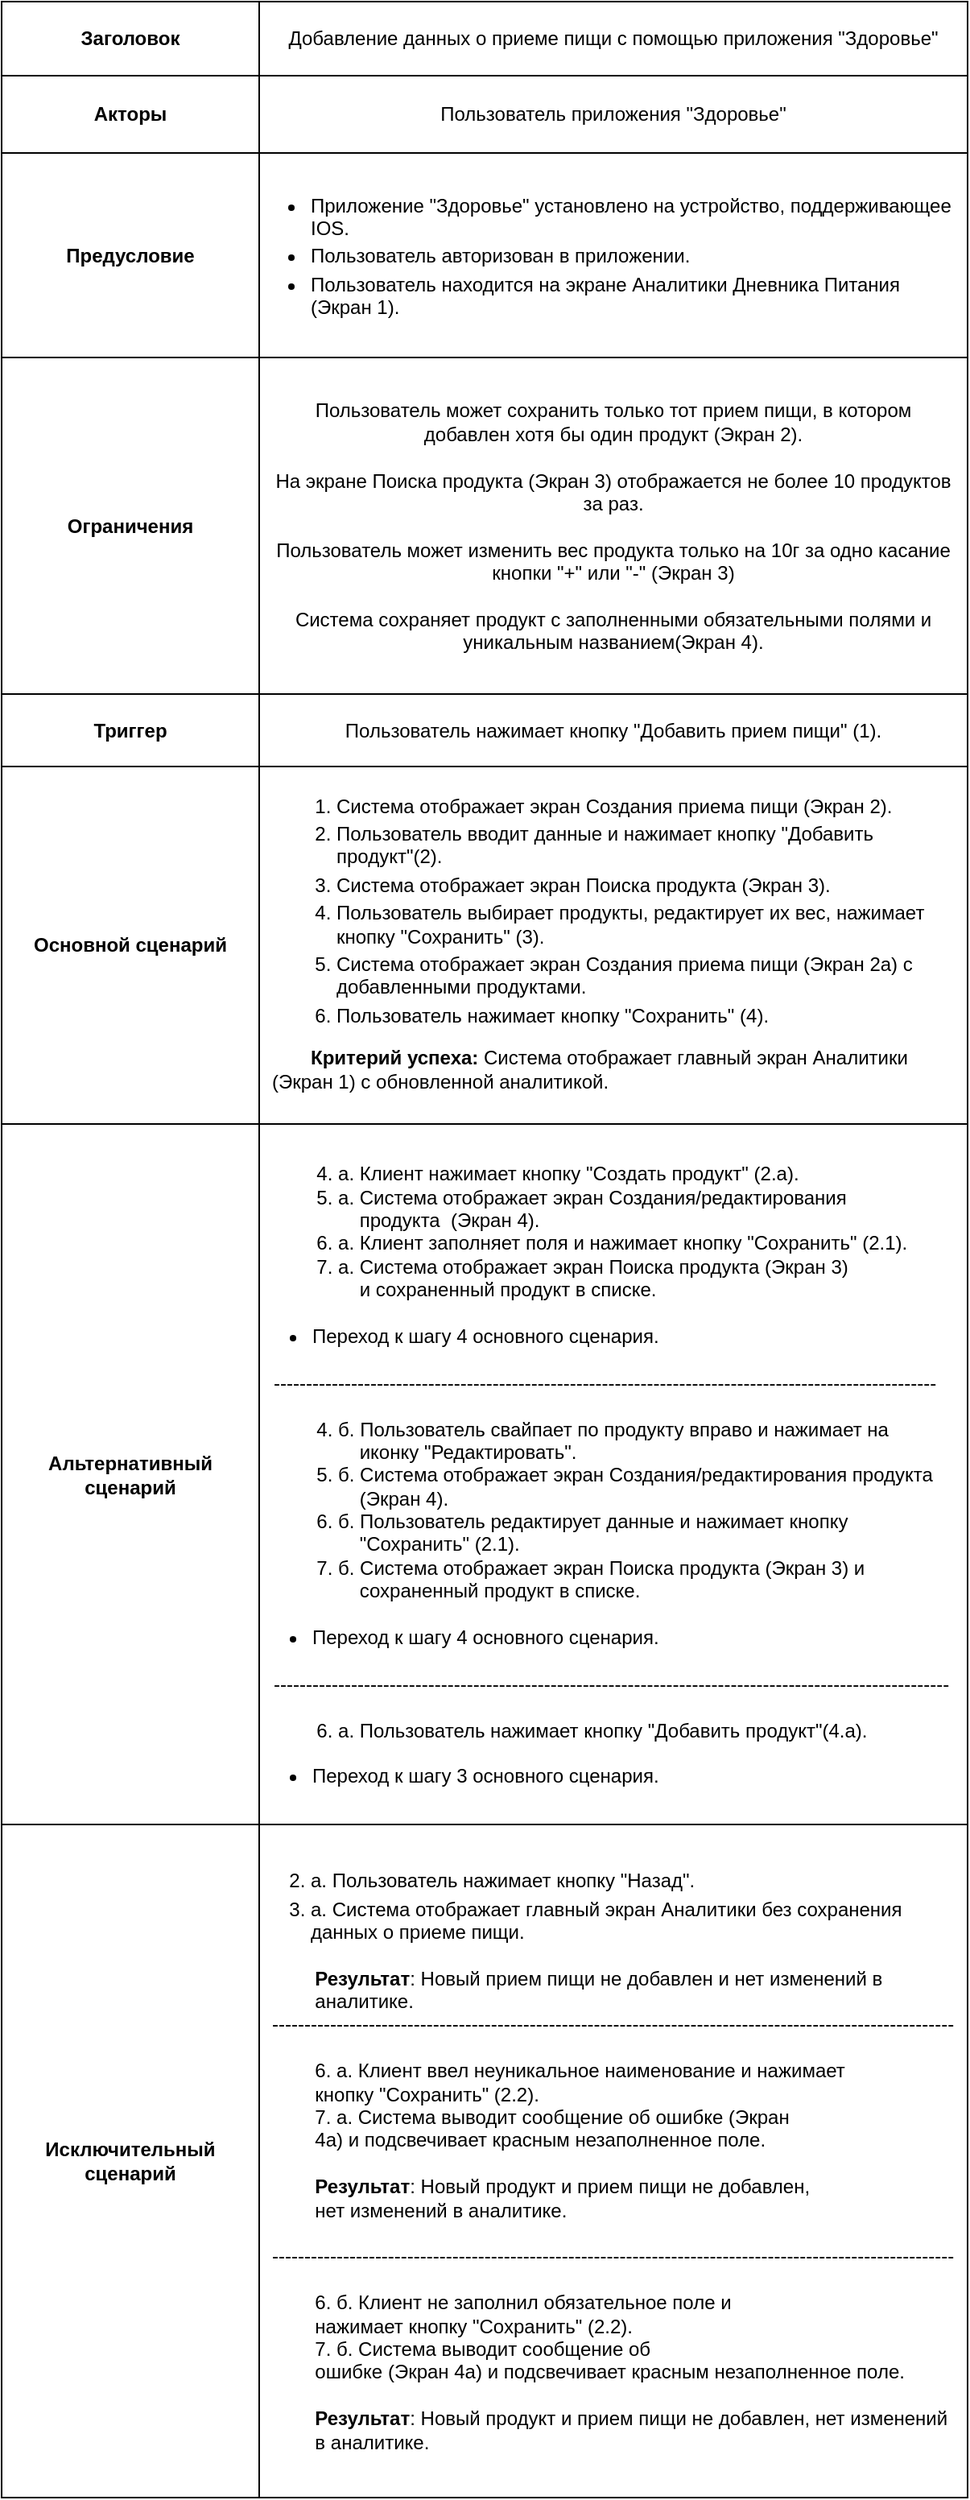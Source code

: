 <mxfile version="24.8.3">
  <diagram id="iSdH8Bf3Pxa846-qju2B" name="Шаблон">
    <mxGraphModel dx="1434" dy="756" grid="1" gridSize="10" guides="1" tooltips="1" connect="1" arrows="1" fold="1" page="1" pageScale="1" pageWidth="1169" pageHeight="827" math="0" shadow="0">
      <root>
        <mxCell id="0" />
        <mxCell id="1" parent="0" />
        <mxCell id="5DFN9uElky3kn-lGwo1o-1" value="" style="shape=table;startSize=0;container=1;collapsible=0;childLayout=tableLayout;pointerEvents=1;strokeColor=inherit;align=center;verticalAlign=middle;spacingLeft=7;spacingRight=7;fontFamily=Helvetica;fontSize=12;fontColor=default;fillColor=none;" parent="1" vertex="1">
          <mxGeometry x="80" y="90" width="600" height="1550" as="geometry" />
        </mxCell>
        <mxCell id="5DFN9uElky3kn-lGwo1o-6" value="" style="shape=tableRow;horizontal=0;startSize=0;swimlaneHead=0;swimlaneBody=0;strokeColor=inherit;top=0;left=0;bottom=0;right=0;collapsible=0;dropTarget=0;fillColor=none;points=[[0,0.5],[1,0.5]];portConstraint=eastwest;pointerEvents=1;align=center;verticalAlign=middle;spacingLeft=7;spacingRight=7;fontFamily=Helvetica;fontSize=12;fontColor=default;" parent="5DFN9uElky3kn-lGwo1o-1" vertex="1">
          <mxGeometry width="600" height="46" as="geometry" />
        </mxCell>
        <mxCell id="5DFN9uElky3kn-lGwo1o-7" value="&lt;b&gt;Заголовок&lt;/b&gt;" style="shape=partialRectangle;html=1;whiteSpace=wrap;connectable=0;strokeColor=inherit;overflow=hidden;fillColor=none;top=0;left=0;bottom=0;right=0;pointerEvents=1;align=center;verticalAlign=middle;spacingLeft=7;spacingRight=7;fontFamily=Helvetica;fontSize=12;fontColor=default;" parent="5DFN9uElky3kn-lGwo1o-6" vertex="1">
          <mxGeometry width="160" height="46" as="geometry">
            <mxRectangle width="160" height="46" as="alternateBounds" />
          </mxGeometry>
        </mxCell>
        <mxCell id="5DFN9uElky3kn-lGwo1o-9" value="&lt;span style=&quot;text-align: start;&quot;&gt;&lt;font style=&quot;font-size: 12px;&quot; face=&quot;Helvetica&quot;&gt;Добавление данных о приеме пищи с помощью приложения &quot;Здоровье&quot;&lt;/font&gt;&lt;/span&gt;" style="shape=partialRectangle;html=1;whiteSpace=wrap;connectable=0;strokeColor=inherit;overflow=hidden;fillColor=none;top=0;left=0;bottom=0;right=0;pointerEvents=1;spacingLeft=7;spacingRight=7;align=center;verticalAlign=middle;fontFamily=Helvetica;fontSize=12;fontColor=default;" parent="5DFN9uElky3kn-lGwo1o-6" vertex="1">
          <mxGeometry x="160" width="440" height="46" as="geometry">
            <mxRectangle width="440" height="46" as="alternateBounds" />
          </mxGeometry>
        </mxCell>
        <mxCell id="5DFN9uElky3kn-lGwo1o-10" value="" style="shape=tableRow;horizontal=0;startSize=0;swimlaneHead=0;swimlaneBody=0;strokeColor=inherit;top=0;left=0;bottom=0;right=0;collapsible=0;dropTarget=0;fillColor=none;points=[[0,0.5],[1,0.5]];portConstraint=eastwest;pointerEvents=1;align=center;verticalAlign=middle;spacingLeft=7;spacingRight=7;fontFamily=Helvetica;fontSize=12;fontColor=default;" parent="5DFN9uElky3kn-lGwo1o-1" vertex="1">
          <mxGeometry y="46" width="600" height="48" as="geometry" />
        </mxCell>
        <mxCell id="5DFN9uElky3kn-lGwo1o-11" value="&lt;b&gt;Акторы&lt;/b&gt;" style="shape=partialRectangle;html=1;whiteSpace=wrap;connectable=0;strokeColor=inherit;overflow=hidden;fillColor=none;top=0;left=0;bottom=0;right=0;pointerEvents=1;align=center;verticalAlign=middle;spacingLeft=7;spacingRight=7;fontFamily=Helvetica;fontSize=12;fontColor=default;" parent="5DFN9uElky3kn-lGwo1o-10" vertex="1">
          <mxGeometry width="160" height="48" as="geometry">
            <mxRectangle width="160" height="48" as="alternateBounds" />
          </mxGeometry>
        </mxCell>
        <mxCell id="5DFN9uElky3kn-lGwo1o-13" value="&lt;span style=&quot;text-align: start;&quot;&gt;&lt;font face=&quot;Helvetica&quot; style=&quot;font-size: 12px;&quot;&gt;Пользователь приложения &quot;Здоровье&quot;&lt;/font&gt;&lt;/span&gt;" style="shape=partialRectangle;html=1;whiteSpace=wrap;connectable=0;strokeColor=inherit;overflow=hidden;fillColor=none;top=0;left=0;bottom=0;right=0;pointerEvents=1;spacingLeft=7;spacingRight=7;align=center;verticalAlign=middle;fontFamily=Helvetica;fontSize=12;fontColor=default;" parent="5DFN9uElky3kn-lGwo1o-10" vertex="1">
          <mxGeometry x="160" width="440" height="48" as="geometry">
            <mxRectangle width="440" height="48" as="alternateBounds" />
          </mxGeometry>
        </mxCell>
        <mxCell id="5DFN9uElky3kn-lGwo1o-14" value="" style="shape=tableRow;horizontal=0;startSize=0;swimlaneHead=0;swimlaneBody=0;strokeColor=inherit;top=0;left=0;bottom=0;right=0;collapsible=0;dropTarget=0;fillColor=none;points=[[0,0.5],[1,0.5]];portConstraint=eastwest;pointerEvents=1;align=center;verticalAlign=middle;spacingLeft=7;spacingRight=7;fontFamily=Helvetica;fontSize=12;fontColor=default;" parent="5DFN9uElky3kn-lGwo1o-1" vertex="1">
          <mxGeometry y="94" width="600" height="127" as="geometry" />
        </mxCell>
        <mxCell id="5DFN9uElky3kn-lGwo1o-15" value="&lt;b&gt;Предусловие&lt;/b&gt;" style="shape=partialRectangle;html=1;whiteSpace=wrap;connectable=0;strokeColor=inherit;overflow=hidden;fillColor=none;top=0;left=0;bottom=0;right=0;pointerEvents=1;align=center;verticalAlign=middle;spacingLeft=7;spacingRight=7;fontFamily=Helvetica;fontSize=12;fontColor=default;" parent="5DFN9uElky3kn-lGwo1o-14" vertex="1">
          <mxGeometry width="160" height="127" as="geometry">
            <mxRectangle width="160" height="127" as="alternateBounds" />
          </mxGeometry>
        </mxCell>
        <mxCell id="5DFN9uElky3kn-lGwo1o-17" value="&lt;ul style=&quot;box-sizing: border-box; padding-left: 2em; margin-top: 0px; margin-bottom: var(--base-size-16); text-align: start;&quot; dir=&quot;auto&quot;&gt;&lt;li style=&quot;box-sizing: border-box;&quot;&gt;&lt;font style=&quot;font-size: 12px;&quot; face=&quot;Helvetica&quot;&gt;Приложение &quot;Здоровье&quot; установлено на устройство, поддерживающее IOS.&lt;/font&gt;&lt;/li&gt;&lt;li style=&quot;box-sizing: border-box; margin-top: 0.25em;&quot;&gt;&lt;font style=&quot;font-size: 12px;&quot;&gt;Пользователь авторизован в приложении.&lt;/font&gt;&lt;/li&gt;&lt;li style=&quot;box-sizing: border-box; margin-top: 0.25em;&quot;&gt;&lt;font face=&quot;Helvetica&quot; style=&quot;font-size: 12px;&quot;&gt;Пользователь находится на экране Аналитики Дневника Питания (Экран 1).&lt;/font&gt;&lt;/li&gt;&lt;/ul&gt;" style="shape=partialRectangle;html=1;whiteSpace=wrap;connectable=0;strokeColor=inherit;overflow=hidden;fillColor=none;top=0;left=0;bottom=0;right=0;pointerEvents=1;spacingLeft=7;spacingRight=7;align=center;verticalAlign=middle;fontFamily=Helvetica;fontSize=12;fontColor=default;" parent="5DFN9uElky3kn-lGwo1o-14" vertex="1">
          <mxGeometry x="160" width="440" height="127" as="geometry">
            <mxRectangle width="440" height="127" as="alternateBounds" />
          </mxGeometry>
        </mxCell>
        <mxCell id="5DFN9uElky3kn-lGwo1o-18" value="" style="shape=tableRow;horizontal=0;startSize=0;swimlaneHead=0;swimlaneBody=0;strokeColor=inherit;top=0;left=0;bottom=0;right=0;collapsible=0;dropTarget=0;fillColor=none;points=[[0,0.5],[1,0.5]];portConstraint=eastwest;pointerEvents=1;align=center;verticalAlign=middle;spacingLeft=7;spacingRight=7;fontFamily=Helvetica;fontSize=12;fontColor=default;" parent="5DFN9uElky3kn-lGwo1o-1" vertex="1">
          <mxGeometry y="221" width="600" height="209" as="geometry" />
        </mxCell>
        <mxCell id="5DFN9uElky3kn-lGwo1o-19" value="&lt;b&gt;Ограничения&lt;/b&gt;" style="shape=partialRectangle;html=1;whiteSpace=wrap;connectable=0;strokeColor=inherit;overflow=hidden;fillColor=none;top=0;left=0;bottom=0;right=0;pointerEvents=1;align=center;verticalAlign=middle;spacingLeft=7;spacingRight=7;fontFamily=Helvetica;fontSize=12;fontColor=default;" parent="5DFN9uElky3kn-lGwo1o-18" vertex="1">
          <mxGeometry width="160" height="209" as="geometry">
            <mxRectangle width="160" height="209" as="alternateBounds" />
          </mxGeometry>
        </mxCell>
        <mxCell id="5DFN9uElky3kn-lGwo1o-21" value="&lt;div&gt;Пользователь может сохранить только тот прием пищи, в котором добавлен хотя бы один продукт (Экран 2).&lt;br&gt;&lt;/div&gt;&lt;div&gt;&lt;br&gt;&lt;/div&gt;На экране Поиска продукта (Экран 3) отображается не более 10 продуктов за раз.&lt;div&gt;&lt;br&gt;&lt;/div&gt;&lt;div&gt;Пользователь может изменить вес продукта только на 10г за одно касание кнопки &quot;+&quot; или &quot;-&quot; (Экран 3)&lt;/div&gt;&lt;div&gt;&lt;br&gt;&lt;/div&gt;&lt;div&gt;Система сохраняет продукт с заполненными обязательными полями и уникальным названием(Экран 4).&lt;/div&gt;" style="shape=partialRectangle;html=1;whiteSpace=wrap;connectable=0;strokeColor=inherit;overflow=hidden;fillColor=none;top=0;left=0;bottom=0;right=0;pointerEvents=1;spacingLeft=7;spacingRight=7;align=center;verticalAlign=middle;fontFamily=Helvetica;fontSize=12;fontColor=default;" parent="5DFN9uElky3kn-lGwo1o-18" vertex="1">
          <mxGeometry x="160" width="440" height="209" as="geometry">
            <mxRectangle width="440" height="209" as="alternateBounds" />
          </mxGeometry>
        </mxCell>
        <mxCell id="5DFN9uElky3kn-lGwo1o-22" value="" style="shape=tableRow;horizontal=0;startSize=0;swimlaneHead=0;swimlaneBody=0;strokeColor=inherit;top=0;left=0;bottom=0;right=0;collapsible=0;dropTarget=0;fillColor=none;points=[[0,0.5],[1,0.5]];portConstraint=eastwest;pointerEvents=1;align=center;verticalAlign=middle;spacingLeft=7;spacingRight=7;fontFamily=Helvetica;fontSize=12;fontColor=default;" parent="5DFN9uElky3kn-lGwo1o-1" vertex="1">
          <mxGeometry y="430" width="600" height="45" as="geometry" />
        </mxCell>
        <mxCell id="5DFN9uElky3kn-lGwo1o-23" value="&lt;b&gt;Триггер&lt;/b&gt;" style="shape=partialRectangle;html=1;whiteSpace=wrap;connectable=0;strokeColor=inherit;overflow=hidden;fillColor=none;top=0;left=0;bottom=0;right=0;pointerEvents=1;align=center;verticalAlign=middle;spacingLeft=7;spacingRight=7;fontFamily=Helvetica;fontSize=12;fontColor=default;" parent="5DFN9uElky3kn-lGwo1o-22" vertex="1">
          <mxGeometry width="160" height="45" as="geometry">
            <mxRectangle width="160" height="45" as="alternateBounds" />
          </mxGeometry>
        </mxCell>
        <mxCell id="5DFN9uElky3kn-lGwo1o-25" value="&lt;span style=&quot;text-align: start;&quot;&gt;&lt;font style=&quot;font-size: 12px;&quot;&gt;Пользователь нажимает кнопку &quot;Добавить прием пищи&quot; (1).&lt;/font&gt;&lt;/span&gt;" style="shape=partialRectangle;html=1;whiteSpace=wrap;connectable=0;strokeColor=inherit;overflow=hidden;fillColor=none;top=0;left=0;bottom=0;right=0;pointerEvents=1;spacingLeft=7;spacingRight=7;align=center;verticalAlign=middle;fontFamily=Helvetica;fontSize=12;fontColor=default;" parent="5DFN9uElky3kn-lGwo1o-22" vertex="1">
          <mxGeometry x="160" width="440" height="45" as="geometry">
            <mxRectangle width="440" height="45" as="alternateBounds" />
          </mxGeometry>
        </mxCell>
        <mxCell id="5DFN9uElky3kn-lGwo1o-26" value="" style="shape=tableRow;horizontal=0;startSize=0;swimlaneHead=0;swimlaneBody=0;strokeColor=inherit;top=0;left=0;bottom=0;right=0;collapsible=0;dropTarget=0;fillColor=none;points=[[0,0.5],[1,0.5]];portConstraint=eastwest;pointerEvents=1;align=center;verticalAlign=middle;spacingLeft=7;spacingRight=7;fontFamily=Helvetica;fontSize=12;fontColor=default;" parent="5DFN9uElky3kn-lGwo1o-1" vertex="1">
          <mxGeometry y="475" width="600" height="222" as="geometry" />
        </mxCell>
        <mxCell id="5DFN9uElky3kn-lGwo1o-27" value="&lt;b&gt;Основной сценарий&lt;/b&gt;" style="shape=partialRectangle;html=1;whiteSpace=wrap;connectable=0;strokeColor=inherit;overflow=hidden;fillColor=none;top=0;left=0;bottom=0;right=0;pointerEvents=1;align=center;verticalAlign=middle;spacingLeft=7;spacingRight=7;fontFamily=Helvetica;fontSize=12;fontColor=default;" parent="5DFN9uElky3kn-lGwo1o-26" vertex="1">
          <mxGeometry width="160" height="222" as="geometry">
            <mxRectangle width="160" height="222" as="alternateBounds" />
          </mxGeometry>
        </mxCell>
        <mxCell id="5DFN9uElky3kn-lGwo1o-29" value="&lt;ol style=&quot;text-align: left;&quot;&gt;&lt;li style=&quot;box-sizing: border-box;&quot;&gt;&lt;font face=&quot;Helvetica&quot; style=&quot;font-size: 12px;&quot;&gt;Система отображает экран Создания приема пищи (Экран 2).&lt;/font&gt;&lt;/li&gt;&lt;li style=&quot;box-sizing: border-box; margin-top: 0.25em;&quot;&gt;&lt;font face=&quot;Helvetica&quot; style=&quot;font-size: 12px;&quot;&gt;Пользователь&amp;nbsp;вводит данные и нажимает кнопку &quot;Добавить продукт&quot;(2).&lt;/font&gt;&lt;/li&gt;&lt;li style=&quot;box-sizing: border-box; margin-top: 0.25em;&quot;&gt;&lt;font face=&quot;Helvetica&quot; style=&quot;font-size: 12px;&quot;&gt;Система отображает экран&amp;nbsp;&lt;/font&gt;&lt;span style=&quot;text-align: center;&quot;&gt;Поиска продукта (Экран 3).&lt;/span&gt;&lt;/li&gt;&lt;li style=&quot;box-sizing: border-box; margin-top: 0.25em;&quot;&gt;&lt;font face=&quot;Helvetica&quot; style=&quot;font-size: 12px;&quot;&gt;Пользователь выбирает продукты, редактирует их вес, нажимает кнопку &quot;Сохранить&quot; (3).&lt;/font&gt;&lt;/li&gt;&lt;li style=&quot;box-sizing: border-box; margin-top: 0.25em;&quot;&gt;&lt;font face=&quot;Helvetica&quot; style=&quot;font-size: 12px;&quot;&gt;Система отображает экран Создания приема пищи&amp;nbsp;&lt;/font&gt;(Экран 2а) с добавленными продуктами.&lt;/li&gt;&lt;li style=&quot;box-sizing: border-box; margin-top: 0.25em;&quot;&gt;&lt;font face=&quot;Helvetica&quot; style=&quot;font-size: 12px;&quot;&gt;Пользователь&amp;nbsp;нажимает кнопку &quot;Сохранить&quot;&amp;nbsp;&lt;/font&gt;(4).&lt;/li&gt;&lt;/ol&gt;&lt;div style=&quot;text-align: left;&quot;&gt;&lt;font style=&quot;font-size: 12px;&quot;&gt;&lt;b style=&quot;font-weight: bold; font-family: zzuSuCfO2p9CnVu4Nci0;&quot;&gt;&lt;span style=&quot;white-space: pre;&quot;&gt;&#x9;&lt;/span&gt;&lt;/b&gt;&lt;font style=&quot;&quot; face=&quot;Helvetica&quot;&gt;&lt;span style=&quot;font-weight: bold; text-align: center;&quot;&gt;Критерий успеха:&amp;nbsp;&lt;/span&gt;&lt;/font&gt;&lt;/font&gt;&lt;span style=&quot;background-color: initial;&quot;&gt;Система отображает главный экран Аналитики (Экран 1) с обновленной аналитикой.&lt;/span&gt;&lt;/div&gt;&lt;div style=&quot;text-align: left;&quot;&gt;&lt;span style=&quot;background-color: initial;&quot;&gt;&lt;br&gt;&lt;/span&gt;&lt;/div&gt;" style="shape=partialRectangle;html=1;whiteSpace=wrap;connectable=0;strokeColor=inherit;overflow=hidden;fillColor=none;top=0;left=0;bottom=0;right=0;pointerEvents=1;spacingLeft=7;spacingRight=7;align=center;verticalAlign=middle;fontFamily=Helvetica;fontSize=12;fontColor=default;" parent="5DFN9uElky3kn-lGwo1o-26" vertex="1">
          <mxGeometry x="160" width="440" height="222" as="geometry">
            <mxRectangle width="440" height="222" as="alternateBounds" />
          </mxGeometry>
        </mxCell>
        <mxCell id="5DFN9uElky3kn-lGwo1o-30" value="" style="shape=tableRow;horizontal=0;startSize=0;swimlaneHead=0;swimlaneBody=0;strokeColor=inherit;top=0;left=0;bottom=0;right=0;collapsible=0;dropTarget=0;fillColor=none;points=[[0,0.5],[1,0.5]];portConstraint=eastwest;pointerEvents=1;align=center;verticalAlign=middle;spacingLeft=7;spacingRight=7;fontFamily=Helvetica;fontSize=12;fontColor=default;" parent="5DFN9uElky3kn-lGwo1o-1" vertex="1">
          <mxGeometry y="697" width="600" height="435" as="geometry" />
        </mxCell>
        <mxCell id="5DFN9uElky3kn-lGwo1o-31" value="&lt;b&gt;Альтернативный сценарий&lt;/b&gt;" style="shape=partialRectangle;html=1;whiteSpace=wrap;connectable=0;strokeColor=inherit;overflow=hidden;fillColor=none;top=0;left=0;bottom=0;right=0;pointerEvents=1;align=center;verticalAlign=middle;spacingLeft=7;spacingRight=7;fontFamily=Helvetica;fontSize=12;fontColor=default;" parent="5DFN9uElky3kn-lGwo1o-30" vertex="1">
          <mxGeometry width="160" height="435" as="geometry">
            <mxRectangle width="160" height="435" as="alternateBounds" />
          </mxGeometry>
        </mxCell>
        <mxCell id="5DFN9uElky3kn-lGwo1o-33" value="&lt;div&gt;&lt;span style=&quot;white-space: pre;&quot;&gt;&#x9;&lt;/span&gt;4. а.&amp;nbsp;&lt;span style=&quot;background-color: initial;&quot;&gt;Клиент нажимает кнопку &quot;Создать продукт&quot; (2.а).&lt;/span&gt;&lt;/div&gt;&lt;div&gt;&lt;span style=&quot;background-color: initial;&quot;&gt;&lt;span style=&quot;white-space: pre;&quot;&gt;&#x9;&lt;/span&gt;5. а. Система отображает экран Создания/редактирования &lt;span style=&quot;white-space: pre;&quot;&gt;&#x9;&lt;/span&gt;&lt;span style=&quot;white-space: pre;&quot;&gt;&#x9;&lt;/span&gt;продукта&amp;nbsp;&amp;nbsp;(Экран 4).&lt;/span&gt;&lt;/div&gt;&lt;div&gt;&lt;span style=&quot;background-color: initial;&quot;&gt;&lt;span style=&quot;white-space: pre;&quot;&gt;&#x9;&lt;/span&gt;6. а. Клиент заполняет поля&lt;/span&gt;&lt;span style=&quot;background-color: initial;&quot;&gt;&amp;nbsp;и нажимает кнопку &quot;Сохранить&quot; (2.1).&lt;/span&gt;&lt;/div&gt;&lt;div&gt;&lt;font style=&quot;background-color: initial;&quot; face=&quot;Helvetica&quot;&gt;&lt;span style=&quot;white-space: pre;&quot;&gt;&#x9;&lt;/span&gt;7. а. Система &lt;/font&gt;&lt;font style=&quot;background-color: initial;&quot; face=&quot;Helvetica&quot;&gt;отображает экран&amp;nbsp;&lt;/font&gt;&lt;span style=&quot;background-color: initial; text-align: center;&quot;&gt;Поиска продукта (Экран 3) &lt;span style=&quot;white-space: pre;&quot;&gt;&#x9;&lt;/span&gt;&lt;span style=&quot;white-space: pre;&quot;&gt;&#x9;&lt;/span&gt;и&amp;nbsp;&lt;/span&gt;&lt;span style=&quot;text-align: center; background-color: initial;&quot;&gt;сохраненный продукт в списке&lt;/span&gt;&lt;span style=&quot;background-color: initial; text-align: center;&quot;&gt;.&lt;/span&gt;&lt;/div&gt;&lt;div&gt;&lt;br&gt;&lt;/div&gt;&lt;ul style=&quot;box-sizing: border-box; padding-left: 2em; margin-top: 0px; margin-bottom: var(--base-size-16);&quot; dir=&quot;auto&quot;&gt;&lt;li style=&quot;box-sizing: border-box;&quot;&gt;&lt;font face=&quot;Helvetica&quot; style=&quot;font-size: 12px;&quot;&gt;Переход к шагу 4 основного сценария.&lt;/font&gt;&lt;/li&gt;&lt;/ul&gt;&lt;div&gt;&lt;br&gt;&lt;/div&gt;&lt;div&gt;-------------------------------------------------------------------------------------------------------&lt;/div&gt;&lt;div&gt;&lt;br&gt;&lt;/div&gt;&lt;div&gt;&lt;span style=&quot;white-space: pre;&quot;&gt;&#x9;&lt;/span&gt;4. б.&amp;nbsp;&lt;span style=&quot;background-color: initial;&quot;&gt;Пользователь&amp;nbsp;свайпает по продукту вправо и нажимает на &lt;span style=&quot;white-space: pre;&quot;&gt;&#x9;&lt;/span&gt;&lt;span style=&quot;white-space: pre;&quot;&gt;&#x9;&lt;/span&gt;иконку &quot;Редактировать&quot;.&lt;/span&gt;&lt;/div&gt;&lt;div&gt;&lt;span style=&quot;background-color: initial;&quot;&gt;&lt;span style=&quot;white-space: pre;&quot;&gt;&#x9;&lt;/span&gt;5. б. Система отображает экран Создания/редактирования продукта &lt;span style=&quot;white-space: pre;&quot;&gt;&#x9;&lt;/span&gt;&lt;span style=&quot;white-space: pre;&quot;&gt;&#x9;&lt;/span&gt;(Экран 4).&lt;/span&gt;&lt;/div&gt;&lt;div&gt;&lt;font style=&quot;background-color: initial;&quot; face=&quot;Helvetica&quot;&gt;&lt;span style=&quot;white-space: pre;&quot;&gt;&#x9;&lt;/span&gt;6. б. Пользователь&amp;nbsp;редактирует&lt;/font&gt;&lt;span style=&quot;background-color: initial;&quot;&gt;&amp;nbsp;данные и нажимает кнопку &lt;span style=&quot;white-space: pre;&quot;&gt;&#x9;&lt;/span&gt;&lt;span style=&quot;white-space: pre;&quot;&gt;&#x9;&lt;/span&gt;&quot;Сохранить&quot; (2.1).&lt;/span&gt;&lt;/div&gt;&lt;div&gt;&lt;font style=&quot;background-color: initial;&quot; face=&quot;Helvetica&quot;&gt;&lt;span style=&quot;white-space: pre;&quot;&gt;&#x9;&lt;/span&gt;7. б. Система &lt;/font&gt;&lt;font style=&quot;background-color: initial;&quot; face=&quot;Helvetica&quot;&gt;отображает экран&amp;nbsp;&lt;/font&gt;&lt;span style=&quot;background-color: initial; text-align: center;&quot;&gt;Поиска продукта (Экран 3) и &lt;span style=&quot;white-space: pre;&quot;&gt;&#x9;&lt;/span&gt;&lt;span style=&quot;white-space: pre;&quot;&gt;&#x9;&lt;/span&gt;сохраненный продукт в списке.&lt;/span&gt;&lt;/div&gt;&lt;div&gt;&lt;div&gt;&lt;br&gt;&lt;/div&gt;&lt;ul style=&quot;box-sizing: border-box; padding-left: 2em; margin-top: 0px; margin-bottom: var(--base-size-16);&quot; dir=&quot;auto&quot;&gt;&lt;li style=&quot;box-sizing: border-box;&quot;&gt;&lt;font face=&quot;Helvetica&quot;&gt;Переход к шагу 4 основного сценария.&lt;/font&gt;&lt;/li&gt;&lt;/ul&gt;&lt;div&gt;&lt;br&gt;&lt;/div&gt;&lt;/div&gt;&lt;div&gt;---------------------------------------------------------------------------------------------------------&lt;/div&gt;&lt;div&gt;&lt;br&gt;&lt;/div&gt;&lt;div&gt;&amp;nbsp; &amp;nbsp;&lt;span style=&quot;white-space: pre;&quot;&gt;&#x9;&lt;/span&gt;6. а. Пользователь нажимает кнопку&amp;nbsp;&lt;span style=&quot;background-color: initial;&quot;&gt;&quot;Добавить продукт&quot;(4.а).&lt;/span&gt;&lt;br&gt;&lt;/div&gt;&lt;div&gt;&lt;span style=&quot;background-color: initial;&quot;&gt;&lt;br&gt;&lt;/span&gt;&lt;/div&gt;&lt;div&gt;&lt;ul style=&quot;box-sizing: border-box; padding-left: 2em; margin-top: 0px; margin-bottom: var(--base-size-16);&quot; dir=&quot;auto&quot;&gt;&lt;li style=&quot;box-sizing: border-box;&quot;&gt;&lt;font face=&quot;Helvetica&quot;&gt;Переход к шагу 3 основного сценария.&lt;/font&gt;&lt;/li&gt;&lt;/ul&gt;&lt;/div&gt;" style="shape=partialRectangle;html=1;whiteSpace=wrap;connectable=0;strokeColor=inherit;overflow=hidden;fillColor=none;top=0;left=0;bottom=0;right=0;pointerEvents=1;align=left;spacingLeft=7;spacingRight=7;verticalAlign=middle;fontFamily=Helvetica;fontSize=12;fontColor=default;" parent="5DFN9uElky3kn-lGwo1o-30" vertex="1">
          <mxGeometry x="160" width="440" height="435" as="geometry">
            <mxRectangle width="440" height="435" as="alternateBounds" />
          </mxGeometry>
        </mxCell>
        <mxCell id="5DFN9uElky3kn-lGwo1o-34" value="" style="shape=tableRow;horizontal=0;startSize=0;swimlaneHead=0;swimlaneBody=0;strokeColor=inherit;top=0;left=0;bottom=0;right=0;collapsible=0;dropTarget=0;fillColor=none;points=[[0,0.5],[1,0.5]];portConstraint=eastwest;pointerEvents=1;align=center;verticalAlign=middle;spacingLeft=7;spacingRight=7;fontFamily=Helvetica;fontSize=12;fontColor=default;" parent="5DFN9uElky3kn-lGwo1o-1" vertex="1">
          <mxGeometry y="1132" width="600" height="418" as="geometry" />
        </mxCell>
        <mxCell id="5DFN9uElky3kn-lGwo1o-35" value="&lt;b&gt;Исключительный сценарий&lt;/b&gt;" style="shape=partialRectangle;html=1;whiteSpace=wrap;connectable=0;strokeColor=inherit;overflow=hidden;fillColor=none;top=0;left=0;bottom=0;right=0;pointerEvents=1;align=center;verticalAlign=middle;spacingLeft=7;spacingRight=7;fontFamily=Helvetica;fontSize=12;fontColor=default;" parent="5DFN9uElky3kn-lGwo1o-34" vertex="1">
          <mxGeometry width="160" height="418" as="geometry">
            <mxRectangle width="160" height="418" as="alternateBounds" />
          </mxGeometry>
        </mxCell>
        <mxCell id="5DFN9uElky3kn-lGwo1o-37" value="&lt;div style=&quot;text-align: left;&quot;&gt;&lt;div&gt;&lt;br&gt;&lt;/div&gt;&lt;ol style=&quot;box-sizing: border-box; padding-left: 2em; margin-top: 0px; margin-bottom: var(--base-size-16);&quot; dir=&quot;auto&quot; start=&quot;2&quot;&gt;&lt;li style=&quot;box-sizing: border-box;&quot;&gt;а. Пользователь&amp;nbsp;нажимает кнопку &quot;Назад&quot;.&lt;/li&gt;&lt;li style=&quot;box-sizing: border-box; margin-top: 0.25em;&quot;&gt;а. Система отображает главный экран Аналитики без сохранения данных о приеме пищи.&lt;/li&gt;&lt;/ol&gt;&lt;div&gt;&lt;br&gt;&lt;/div&gt;&lt;div&gt;&lt;b style=&quot;&quot;&gt;&lt;span style=&quot;white-space: pre;&quot;&gt;&#x9;&lt;/span&gt;Результат&lt;/b&gt;: Новый прием пищи не добавлен и нет изменений в &lt;span style=&quot;white-space: pre;&quot;&gt;&#x9;&lt;/span&gt;аналитике.&lt;/div&gt;&lt;div&gt;----------------------------------------------------------------------------------------------------------&lt;/div&gt;&lt;div&gt;&lt;br&gt;&lt;/div&gt;&lt;div&gt;&lt;div&gt;&lt;span style=&quot;background-color: initial;&quot;&gt;&lt;span style=&quot;white-space: pre;&quot;&gt;&#x9;&lt;/span&gt;6. а. Клиент ввел неуникальное наименование&amp;nbsp;&lt;/span&gt;&lt;span style=&quot;background-color: initial;&quot;&gt;и нажимает &lt;span style=&quot;white-space: pre;&quot;&gt;&#x9;&lt;/span&gt;кнопку&amp;nbsp;&quot;Сохранить&quot; (2.2).&lt;/span&gt;&lt;br&gt;&lt;/div&gt;&lt;div&gt;&lt;font style=&quot;background-color: initial;&quot; face=&quot;Helvetica&quot;&gt;&lt;span style=&quot;white-space: pre;&quot;&gt;&#x9;&lt;/span&gt;7. а. Система&amp;nbsp;&lt;/font&gt;выводит сообщение об ошибке&lt;span style=&quot;background-color: initial; text-align: center;&quot;&gt;&amp;nbsp;&lt;/span&gt;&lt;span style=&quot;background-color: initial;&quot;&gt;(Экран &lt;span style=&quot;white-space: pre;&quot;&gt;&#x9;&lt;/span&gt;4а)&amp;nbsp;&lt;/span&gt;&lt;span style=&quot;background-color: initial; text-align: center;&quot;&gt;и&amp;nbsp;&lt;/span&gt;&lt;span style=&quot;background-color: initial; text-align: center;&quot;&gt;подсвечивает красным незаполненное поле&lt;/span&gt;&lt;span style=&quot;background-color: initial; text-align: center;&quot;&gt;.&lt;/span&gt;&lt;/div&gt;&lt;div&gt;&lt;b style=&quot;background-color: initial; color: rgb(179, 179, 179);&quot;&gt;&lt;br&gt;&lt;/b&gt;&lt;/div&gt;&lt;div&gt;&lt;b style=&quot;background-color: initial;&quot;&gt;&lt;span style=&quot;color: rgb(179, 179, 179); white-space: pre;&quot;&gt;&#x9;&lt;/span&gt;Результат&lt;/b&gt;&lt;span style=&quot;background-color: initial;&quot;&gt;: Новый продукт и прием пищи не добавлен, &lt;span style=&quot;white-space: pre;&quot;&gt;&#x9;&lt;/span&gt;нет&amp;nbsp;изменений в&amp;nbsp;&lt;/span&gt;&lt;span style=&quot;background-color: initial;&quot;&gt;аналитике.&lt;/span&gt;&lt;/div&gt;&lt;/div&gt;&lt;div&gt;&lt;span style=&quot;background-color: initial;&quot;&gt;&lt;br&gt;&lt;/span&gt;&lt;/div&gt;&lt;div&gt;&lt;span style=&quot;background-color: initial;&quot;&gt;----------------------------------------------------------------------------------------------------------&lt;/span&gt;&lt;/div&gt;&lt;div&gt;&lt;div&gt;&lt;br&gt;&lt;/div&gt;&lt;div&gt;&lt;span style=&quot;background-color: initial;&quot;&gt;&lt;span style=&quot;white-space: pre;&quot;&gt;&#x9;&lt;/span&gt;6. б. Клиент не заполнил&amp;nbsp;обязательное поле&amp;nbsp;&lt;/span&gt;&lt;span style=&quot;background-color: initial;&quot;&gt;и &lt;span style=&quot;white-space: pre;&quot;&gt;&#x9;&lt;/span&gt;нажимает&amp;nbsp;кнопку&amp;nbsp;&quot;Сохранить&quot; (2.2).&lt;/span&gt;&lt;br&gt;&lt;/div&gt;&lt;div&gt;&lt;font style=&quot;background-color: initial;&quot; face=&quot;Helvetica&quot;&gt;&lt;span style=&quot;white-space: pre;&quot;&gt;&#x9;&lt;/span&gt;7. б. Система&amp;nbsp;&lt;/font&gt;выводит сообщение об &lt;span style=&quot;white-space: pre;&quot;&gt;&#x9;&lt;/span&gt;ошибке&lt;span style=&quot;background-color: initial; text-align: center;&quot;&gt;&amp;nbsp;&lt;/span&gt;&lt;span style=&quot;background-color: initial;&quot;&gt;(Экран&amp;nbsp;4а)&amp;nbsp;&lt;/span&gt;&lt;span style=&quot;background-color: initial; text-align: center;&quot;&gt;и&amp;nbsp;&lt;/span&gt;&lt;span style=&quot;background-color: initial; text-align: center;&quot;&gt;подсвечивает красным незаполненное поле&lt;/span&gt;&lt;span style=&quot;background-color: initial; text-align: center;&quot;&gt;.&lt;/span&gt;&lt;/div&gt;&lt;div&gt;&lt;b style=&quot;background-color: initial; color: rgb(179, 179, 179);&quot;&gt;&lt;br&gt;&lt;/b&gt;&lt;/div&gt;&lt;div&gt;&lt;b style=&quot;background-color: initial;&quot;&gt;&lt;span style=&quot;color: rgb(179, 179, 179); white-space: pre;&quot;&gt;&#x9;&lt;/span&gt;Результат&lt;/b&gt;&lt;span style=&quot;background-color: initial;&quot;&gt;: Новый продукт и прием пищи не добавлен,&amp;nbsp;нет&amp;nbsp;изменений &lt;span style=&quot;white-space: pre;&quot;&gt;&#x9;&lt;/span&gt;в&amp;nbsp;&lt;/span&gt;&lt;span style=&quot;background-color: initial;&quot;&gt;аналитике.&lt;/span&gt;&lt;/div&gt;&lt;/div&gt;&lt;div&gt;&lt;br&gt;&lt;/div&gt;&lt;/div&gt;" style="shape=partialRectangle;html=1;whiteSpace=wrap;connectable=0;strokeColor=inherit;overflow=hidden;fillColor=none;top=0;left=0;bottom=0;right=0;pointerEvents=1;spacingLeft=7;spacingRight=7;align=center;verticalAlign=middle;fontFamily=Helvetica;fontSize=12;fontColor=default;" parent="5DFN9uElky3kn-lGwo1o-34" vertex="1">
          <mxGeometry x="160" width="440" height="418" as="geometry">
            <mxRectangle width="440" height="418" as="alternateBounds" />
          </mxGeometry>
        </mxCell>
      </root>
    </mxGraphModel>
  </diagram>
</mxfile>
